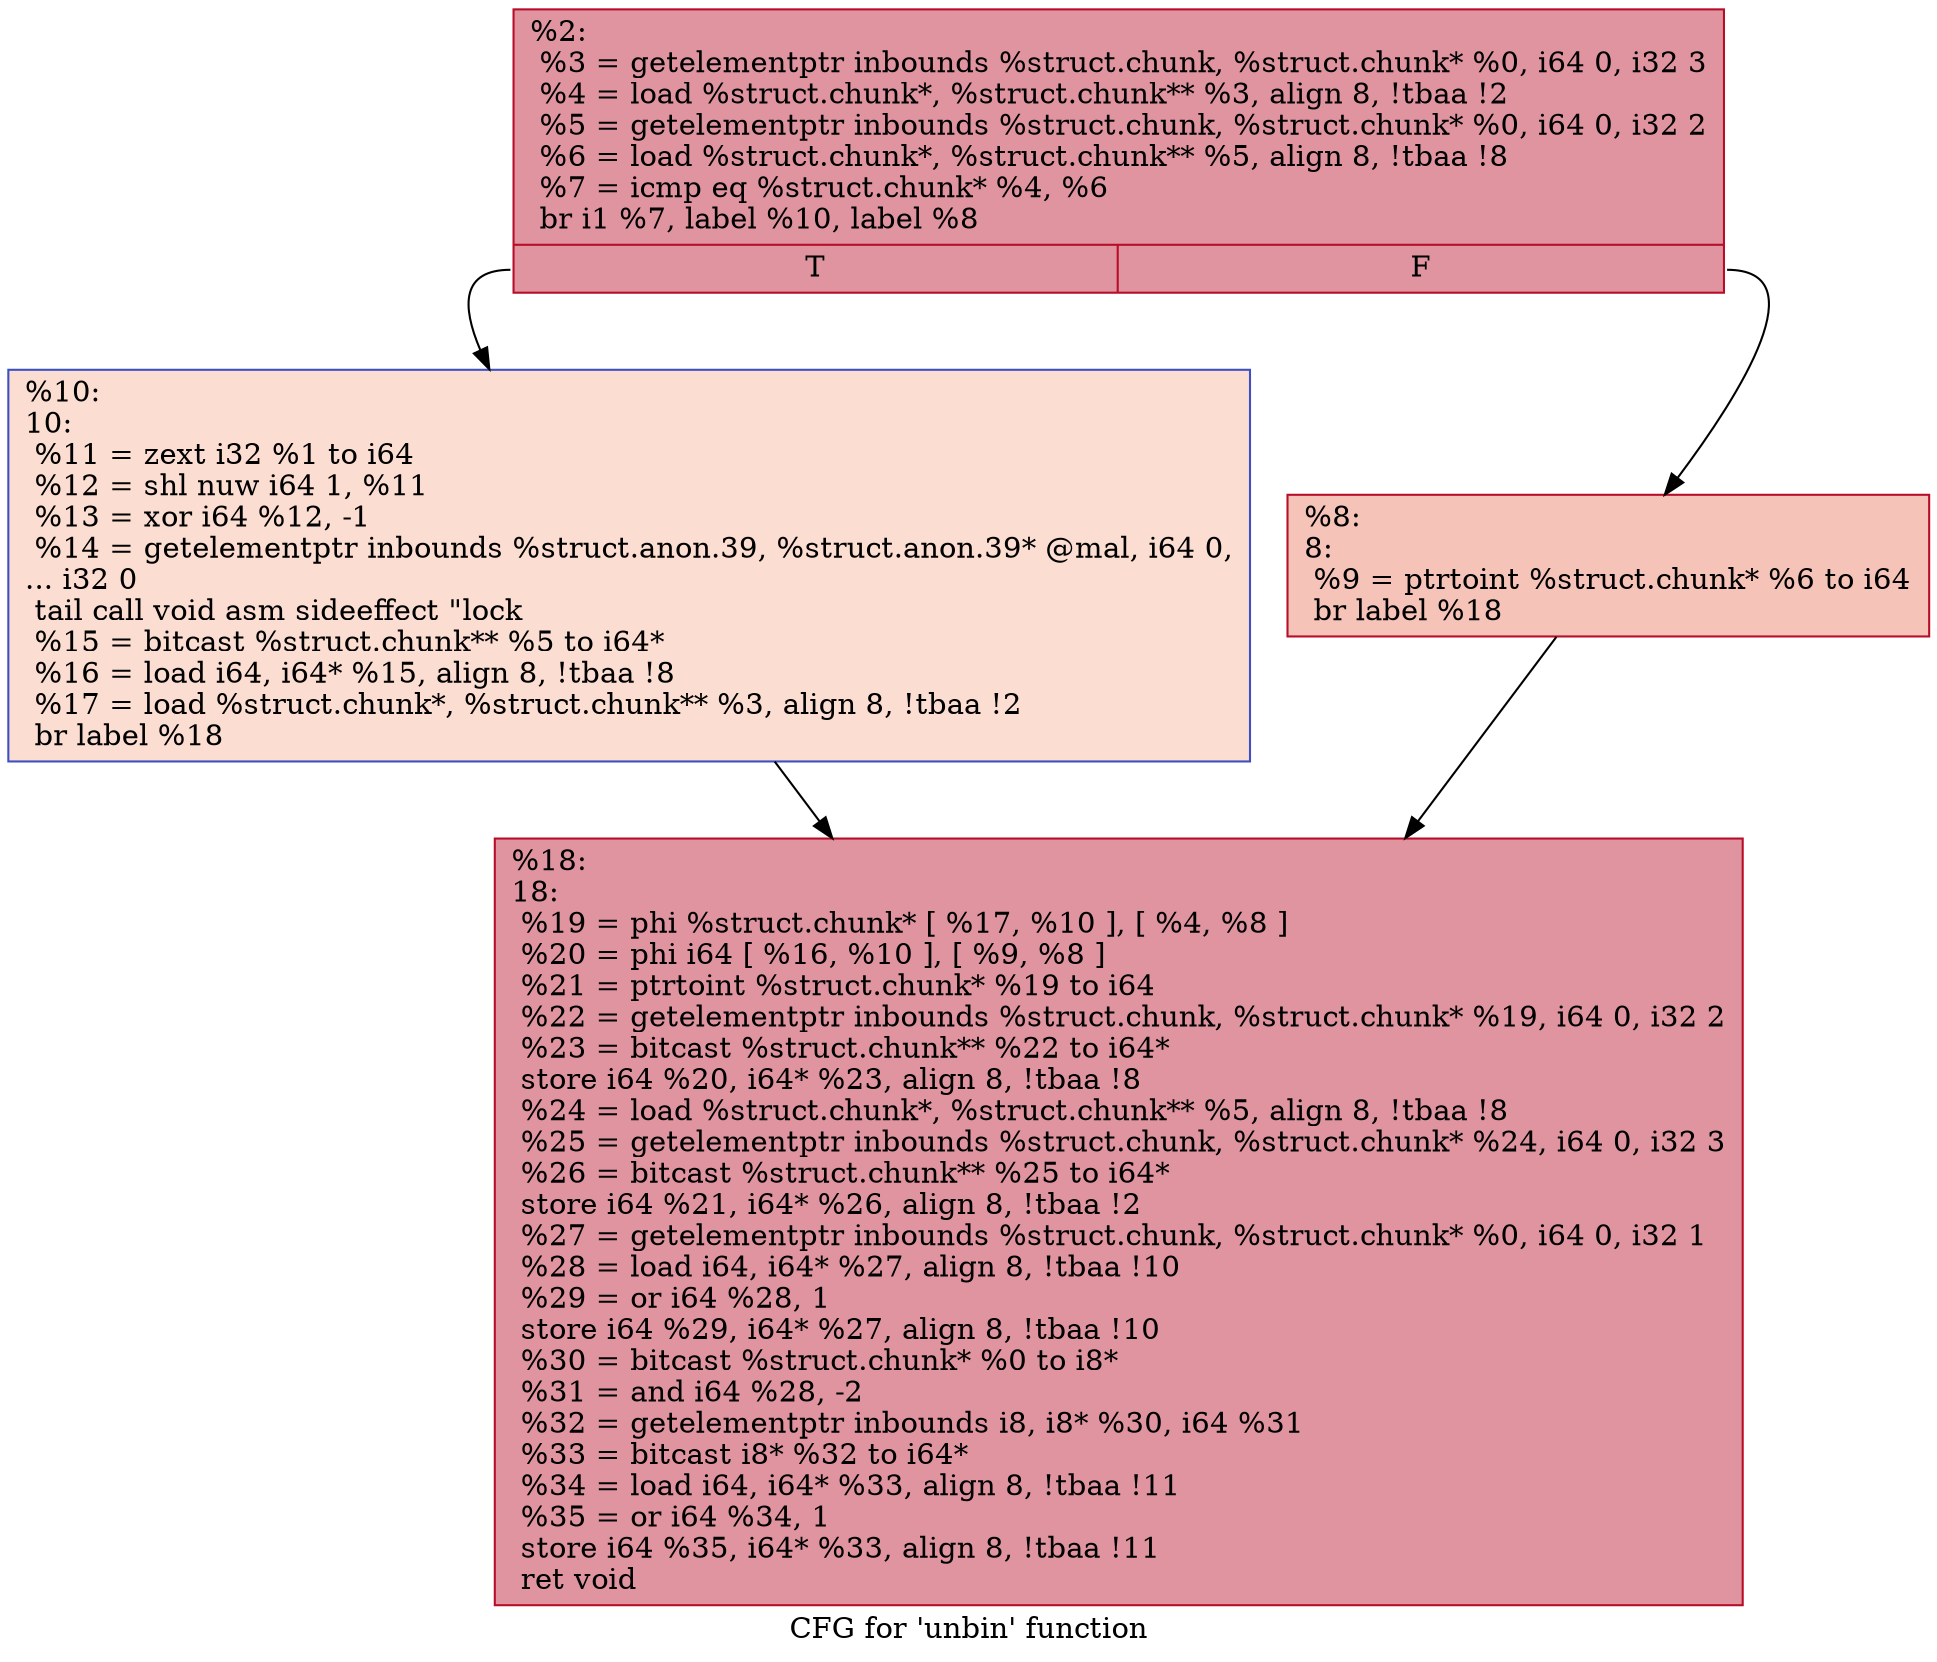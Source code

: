 digraph "CFG for 'unbin' function" {
	label="CFG for 'unbin' function";

	Node0x130e5f0 [shape=record,color="#b70d28ff", style=filled, fillcolor="#b70d2870",label="{%2:\l  %3 = getelementptr inbounds %struct.chunk, %struct.chunk* %0, i64 0, i32 3\l  %4 = load %struct.chunk*, %struct.chunk** %3, align 8, !tbaa !2\l  %5 = getelementptr inbounds %struct.chunk, %struct.chunk* %0, i64 0, i32 2\l  %6 = load %struct.chunk*, %struct.chunk** %5, align 8, !tbaa !8\l  %7 = icmp eq %struct.chunk* %4, %6\l  br i1 %7, label %10, label %8\l|{<s0>T|<s1>F}}"];
	Node0x130e5f0:s0 -> Node0x130f840;
	Node0x130e5f0:s1 -> Node0x130f7f0;
	Node0x130f7f0 [shape=record,color="#b70d28ff", style=filled, fillcolor="#e8765c70",label="{%8:\l8:                                                \l  %9 = ptrtoint %struct.chunk* %6 to i64\l  br label %18\l}"];
	Node0x130f7f0 -> Node0x130f890;
	Node0x130f840 [shape=record,color="#3d50c3ff", style=filled, fillcolor="#f7b39670",label="{%10:\l10:                                               \l  %11 = zext i32 %1 to i64\l  %12 = shl nuw i64 1, %11\l  %13 = xor i64 %12, -1\l  %14 = getelementptr inbounds %struct.anon.39, %struct.anon.39* @mal, i64 0,\l... i32 0\l  tail call void asm sideeffect \"lock \l  %15 = bitcast %struct.chunk** %5 to i64*\l  %16 = load i64, i64* %15, align 8, !tbaa !8\l  %17 = load %struct.chunk*, %struct.chunk** %3, align 8, !tbaa !2\l  br label %18\l}"];
	Node0x130f840 -> Node0x130f890;
	Node0x130f890 [shape=record,color="#b70d28ff", style=filled, fillcolor="#b70d2870",label="{%18:\l18:                                               \l  %19 = phi %struct.chunk* [ %17, %10 ], [ %4, %8 ]\l  %20 = phi i64 [ %16, %10 ], [ %9, %8 ]\l  %21 = ptrtoint %struct.chunk* %19 to i64\l  %22 = getelementptr inbounds %struct.chunk, %struct.chunk* %19, i64 0, i32 2\l  %23 = bitcast %struct.chunk** %22 to i64*\l  store i64 %20, i64* %23, align 8, !tbaa !8\l  %24 = load %struct.chunk*, %struct.chunk** %5, align 8, !tbaa !8\l  %25 = getelementptr inbounds %struct.chunk, %struct.chunk* %24, i64 0, i32 3\l  %26 = bitcast %struct.chunk** %25 to i64*\l  store i64 %21, i64* %26, align 8, !tbaa !2\l  %27 = getelementptr inbounds %struct.chunk, %struct.chunk* %0, i64 0, i32 1\l  %28 = load i64, i64* %27, align 8, !tbaa !10\l  %29 = or i64 %28, 1\l  store i64 %29, i64* %27, align 8, !tbaa !10\l  %30 = bitcast %struct.chunk* %0 to i8*\l  %31 = and i64 %28, -2\l  %32 = getelementptr inbounds i8, i8* %30, i64 %31\l  %33 = bitcast i8* %32 to i64*\l  %34 = load i64, i64* %33, align 8, !tbaa !11\l  %35 = or i64 %34, 1\l  store i64 %35, i64* %33, align 8, !tbaa !11\l  ret void\l}"];
}
